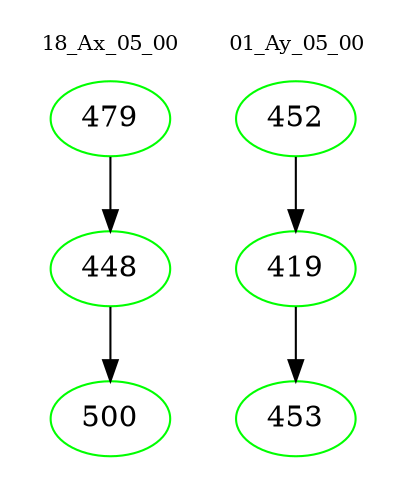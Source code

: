 digraph{
subgraph cluster_0 {
color = white
label = "18_Ax_05_00";
fontsize=10;
T0_479 [label="479", color="green"]
T0_479 -> T0_448 [color="black"]
T0_448 [label="448", color="green"]
T0_448 -> T0_500 [color="black"]
T0_500 [label="500", color="green"]
}
subgraph cluster_1 {
color = white
label = "01_Ay_05_00";
fontsize=10;
T1_452 [label="452", color="green"]
T1_452 -> T1_419 [color="black"]
T1_419 [label="419", color="green"]
T1_419 -> T1_453 [color="black"]
T1_453 [label="453", color="green"]
}
}
